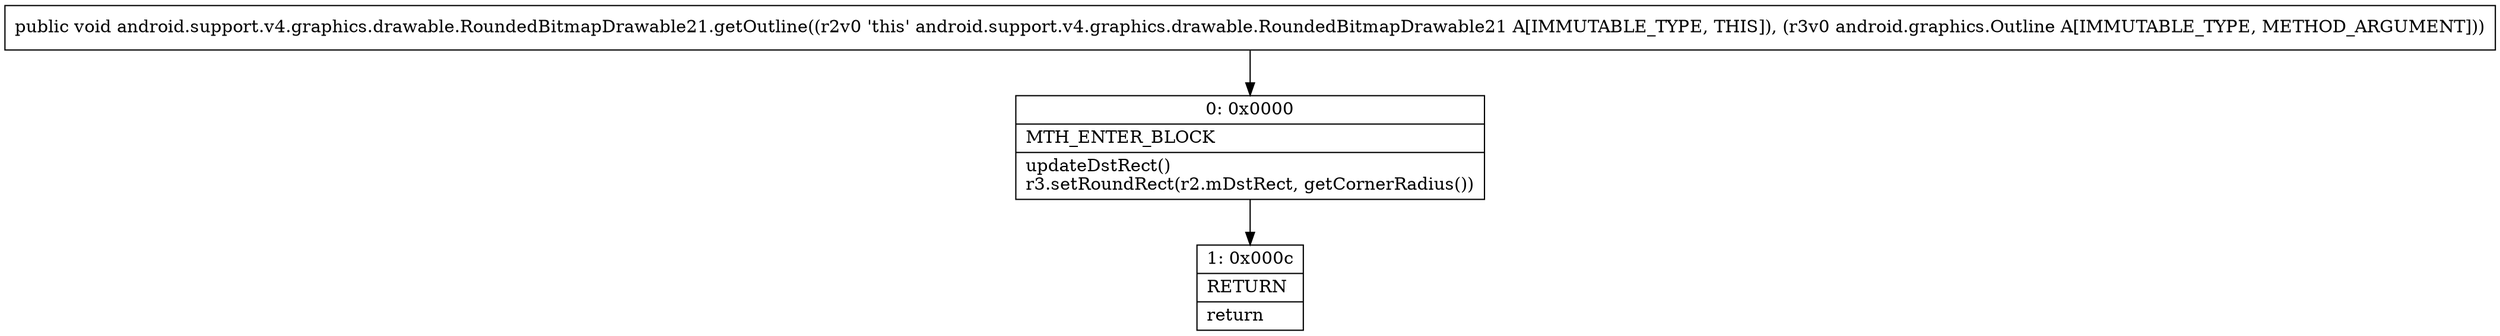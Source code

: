 digraph "CFG forandroid.support.v4.graphics.drawable.RoundedBitmapDrawable21.getOutline(Landroid\/graphics\/Outline;)V" {
Node_0 [shape=record,label="{0\:\ 0x0000|MTH_ENTER_BLOCK\l|updateDstRect()\lr3.setRoundRect(r2.mDstRect, getCornerRadius())\l}"];
Node_1 [shape=record,label="{1\:\ 0x000c|RETURN\l|return\l}"];
MethodNode[shape=record,label="{public void android.support.v4.graphics.drawable.RoundedBitmapDrawable21.getOutline((r2v0 'this' android.support.v4.graphics.drawable.RoundedBitmapDrawable21 A[IMMUTABLE_TYPE, THIS]), (r3v0 android.graphics.Outline A[IMMUTABLE_TYPE, METHOD_ARGUMENT])) }"];
MethodNode -> Node_0;
Node_0 -> Node_1;
}

